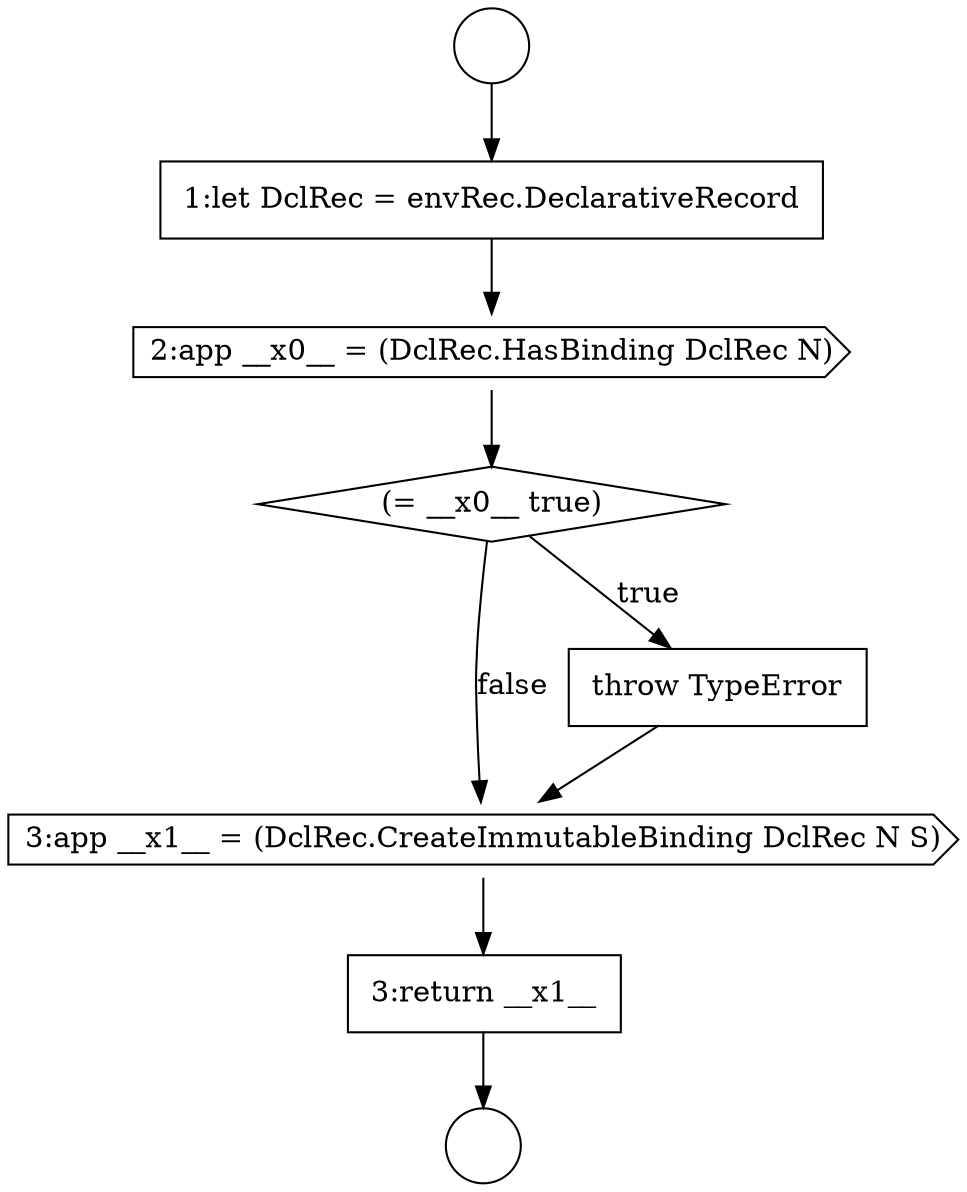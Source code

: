 digraph {
  node1233 [shape=cds, label=<<font color="black">3:app __x1__ = (DclRec.CreateImmutableBinding DclRec N S)</font>> color="black" fillcolor="white" style=filled]
  node1228 [shape=circle label=" " color="black" fillcolor="white" style=filled]
  node1232 [shape=none, margin=0, label=<<font color="black">
    <table border="0" cellborder="1" cellspacing="0" cellpadding="10">
      <tr><td align="left">throw TypeError</td></tr>
    </table>
  </font>> color="black" fillcolor="white" style=filled]
  node1231 [shape=diamond, label=<<font color="black">(= __x0__ true)</font>> color="black" fillcolor="white" style=filled]
  node1230 [shape=cds, label=<<font color="black">2:app __x0__ = (DclRec.HasBinding DclRec N)</font>> color="black" fillcolor="white" style=filled]
  node1229 [shape=none, margin=0, label=<<font color="black">
    <table border="0" cellborder="1" cellspacing="0" cellpadding="10">
      <tr><td align="left">1:let DclRec = envRec.DeclarativeRecord</td></tr>
    </table>
  </font>> color="black" fillcolor="white" style=filled]
  node1234 [shape=none, margin=0, label=<<font color="black">
    <table border="0" cellborder="1" cellspacing="0" cellpadding="10">
      <tr><td align="left">3:return __x1__</td></tr>
    </table>
  </font>> color="black" fillcolor="white" style=filled]
  node1227 [shape=circle label=" " color="black" fillcolor="white" style=filled]
  node1229 -> node1230 [ color="black"]
  node1227 -> node1229 [ color="black"]
  node1230 -> node1231 [ color="black"]
  node1234 -> node1228 [ color="black"]
  node1232 -> node1233 [ color="black"]
  node1233 -> node1234 [ color="black"]
  node1231 -> node1232 [label=<<font color="black">true</font>> color="black"]
  node1231 -> node1233 [label=<<font color="black">false</font>> color="black"]
}
